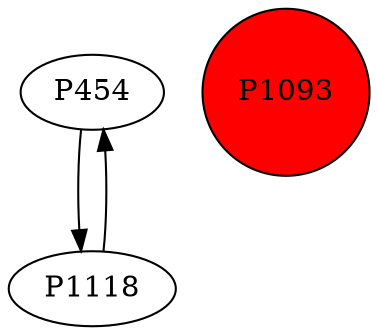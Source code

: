 digraph {
	P454 -> P1118
	P1118 -> P454
	P1093 [shape=circle]
	P1093 [style=filled]
	P1093 [fillcolor=red]
}